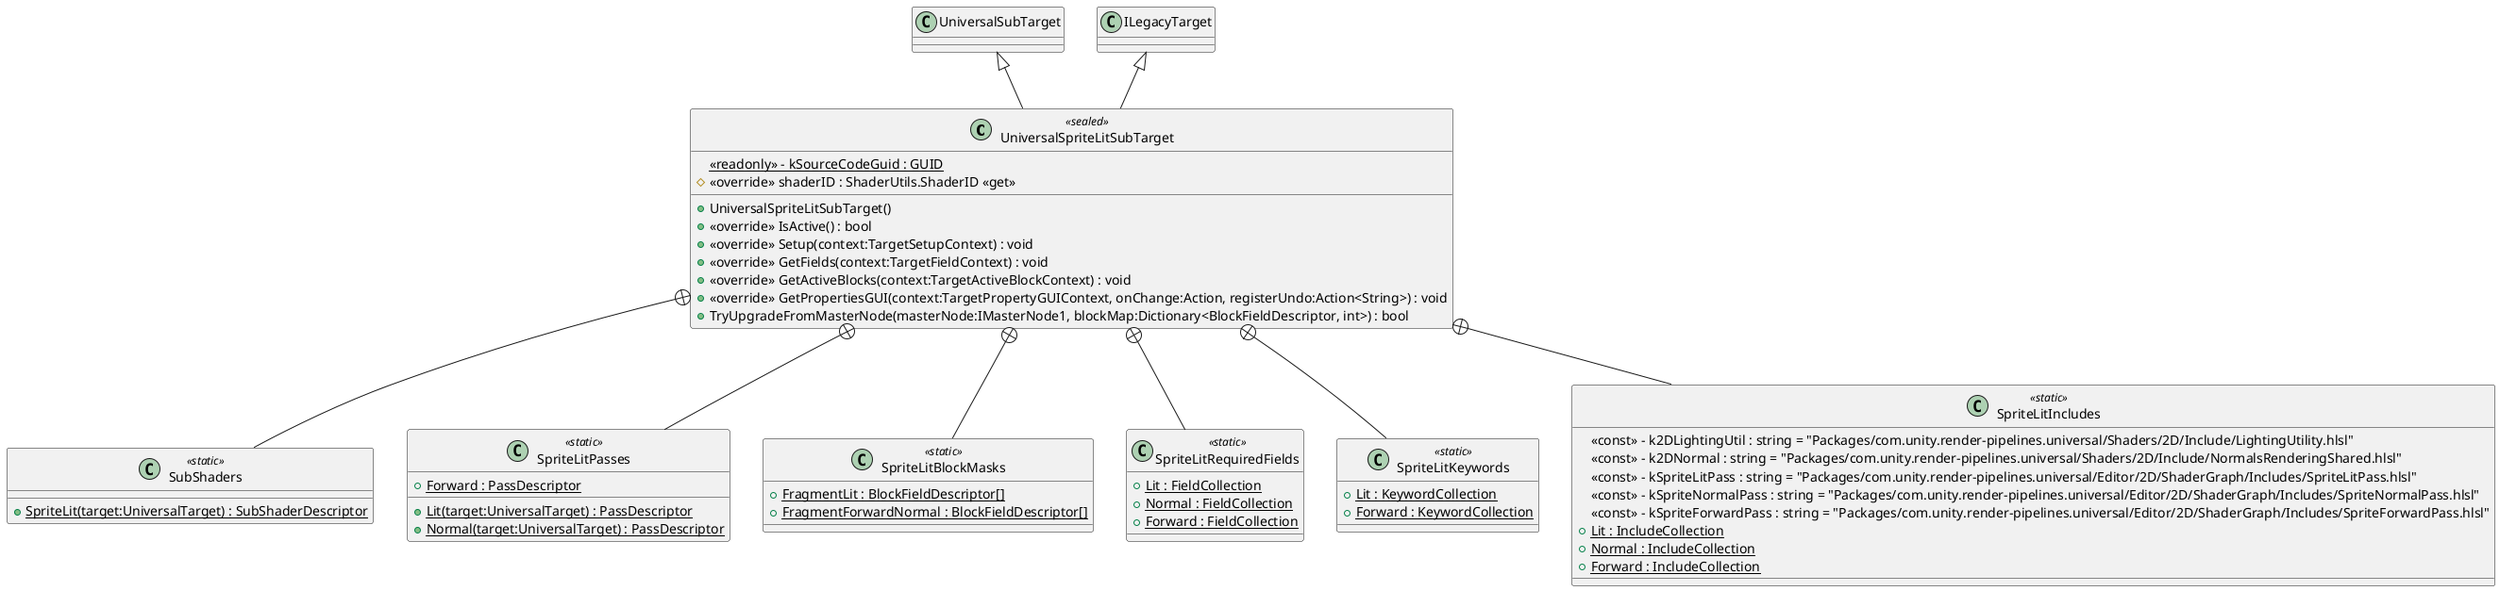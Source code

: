 @startuml
class UniversalSpriteLitSubTarget <<sealed>> {
    {static} <<readonly>> - kSourceCodeGuid : GUID
    + UniversalSpriteLitSubTarget()
    + <<override>> IsActive() : bool
    # <<override>> shaderID : ShaderUtils.ShaderID <<get>>
    + <<override>> Setup(context:TargetSetupContext) : void
    + <<override>> GetFields(context:TargetFieldContext) : void
    + <<override>> GetActiveBlocks(context:TargetActiveBlockContext) : void
    + <<override>> GetPropertiesGUI(context:TargetPropertyGUIContext, onChange:Action, registerUndo:Action<String>) : void
    + TryUpgradeFromMasterNode(masterNode:IMasterNode1, blockMap:Dictionary<BlockFieldDescriptor, int>) : bool
}
class SubShaders <<static>> {
    + {static} SpriteLit(target:UniversalTarget) : SubShaderDescriptor
}
class SpriteLitPasses <<static>> {
    + {static} Lit(target:UniversalTarget) : PassDescriptor
    + {static} Normal(target:UniversalTarget) : PassDescriptor
    + {static} Forward : PassDescriptor
}
class SpriteLitBlockMasks <<static>> {
    + {static} FragmentLit : BlockFieldDescriptor[]
    + {static} FragmentForwardNormal : BlockFieldDescriptor[]
}
class SpriteLitRequiredFields <<static>> {
    + {static} Lit : FieldCollection
    + {static} Normal : FieldCollection
    + {static} Forward : FieldCollection
}
class SpriteLitKeywords <<static>> {
    + {static} Lit : KeywordCollection
    + {static} Forward : KeywordCollection
}
class SpriteLitIncludes <<static>> {
    <<const>> - k2DLightingUtil : string = "Packages/com.unity.render-pipelines.universal/Shaders/2D/Include/LightingUtility.hlsl"
    <<const>> - k2DNormal : string = "Packages/com.unity.render-pipelines.universal/Shaders/2D/Include/NormalsRenderingShared.hlsl"
    <<const>> - kSpriteLitPass : string = "Packages/com.unity.render-pipelines.universal/Editor/2D/ShaderGraph/Includes/SpriteLitPass.hlsl"
    <<const>> - kSpriteNormalPass : string = "Packages/com.unity.render-pipelines.universal/Editor/2D/ShaderGraph/Includes/SpriteNormalPass.hlsl"
    <<const>> - kSpriteForwardPass : string = "Packages/com.unity.render-pipelines.universal/Editor/2D/ShaderGraph/Includes/SpriteForwardPass.hlsl"
    + {static} Lit : IncludeCollection
    + {static} Normal : IncludeCollection
    + {static} Forward : IncludeCollection
}
UniversalSubTarget <|-- UniversalSpriteLitSubTarget
ILegacyTarget <|-- UniversalSpriteLitSubTarget
UniversalSpriteLitSubTarget +-- SubShaders
UniversalSpriteLitSubTarget +-- SpriteLitPasses
UniversalSpriteLitSubTarget +-- SpriteLitBlockMasks
UniversalSpriteLitSubTarget +-- SpriteLitRequiredFields
UniversalSpriteLitSubTarget +-- SpriteLitKeywords
UniversalSpriteLitSubTarget +-- SpriteLitIncludes
@enduml
